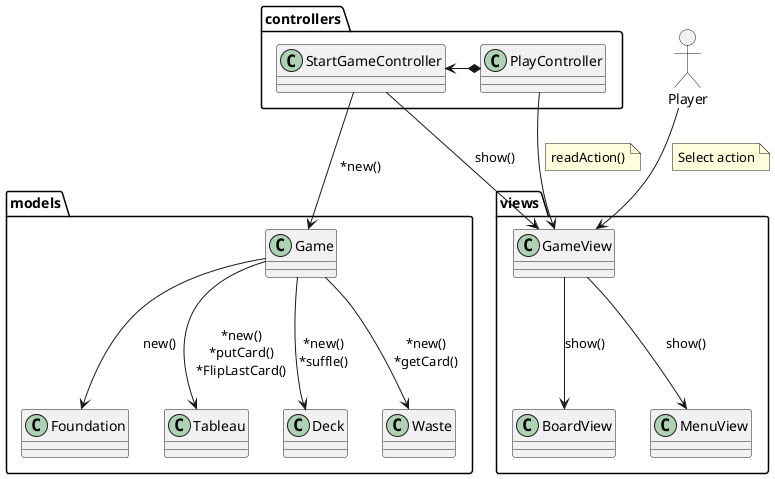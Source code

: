 @startuml UCAnalysis_StartGame

mix_actor Player

package views {
  class GameView
  class MenuView
  class BoardView
  BoardView -right[hidden]-> MenuView 
}

package controllers {
    class PlayController
    class StartGameController
    PlayController *-right-> StartGameController

}

package models {
    class Game
    class Deck
    class Waste
    class Foundation
    class Tableau
    Deck -right[hidden]-> Waste
    Waste -right[hidden]-> Foundation
    Foundation -right[hidden]-> Tableau
}

Player -down-> GameView
note on link: Select action

PlayController --> GameView
note on link: readAction()

StartGameController --> Game : \n*new()
Game -down-> Tableau: \n*new()\n*putCard()\n*FlipLastCard()
Game --> Waste: \n*new()\n*getCard()
Game --> Foundation: new()
Game --> Deck: \n*new()\n*suffle()

StartGameController --> GameView : show()
GameView --> BoardView : show()
GameView --> MenuView : show()

@enduml